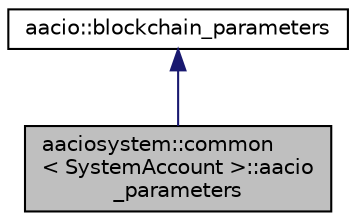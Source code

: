 digraph "aaciosystem::common&lt; SystemAccount &gt;::aacio_parameters"
{
  edge [fontname="Helvetica",fontsize="10",labelfontname="Helvetica",labelfontsize="10"];
  node [fontname="Helvetica",fontsize="10",shape=record];
  Node3 [label="aaciosystem::common\l\< SystemAccount \>::aacio\l_parameters",height=0.2,width=0.4,color="black", fillcolor="grey75", style="filled", fontcolor="black"];
  Node4 -> Node3 [dir="back",color="midnightblue",fontsize="10",style="solid"];
  Node4 [label="aacio::blockchain_parameters",height=0.2,width=0.4,color="black", fillcolor="white", style="filled",URL="$structaacio_1_1blockchain__parameters.html"];
}

